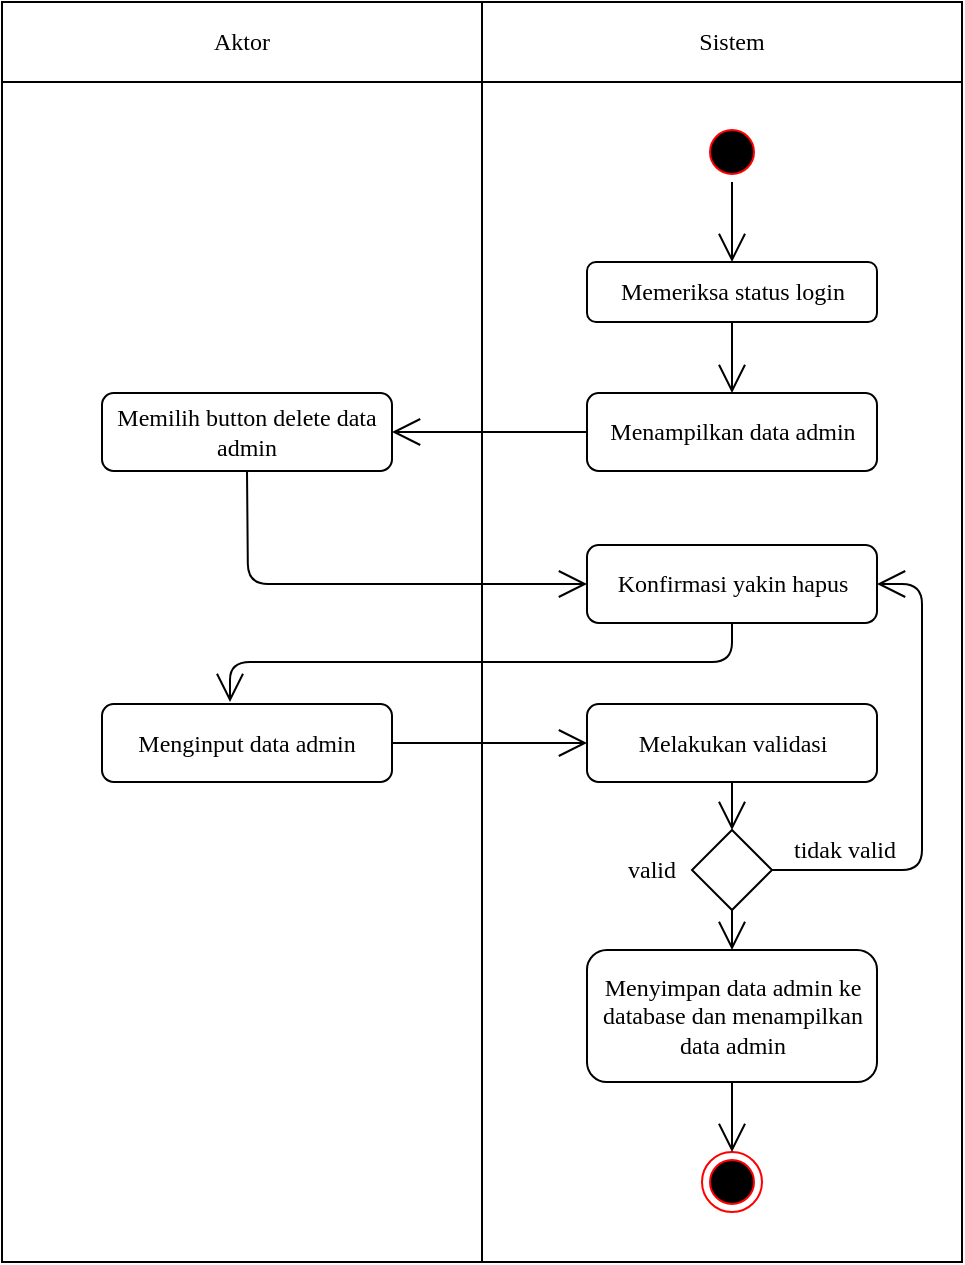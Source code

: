 <mxfile version="14.3.1" type="device"><diagram name="Page-1" id="0783ab3e-0a74-02c8-0abd-f7b4e66b4bec"><mxGraphModel dx="723" dy="361" grid="1" gridSize="10" guides="1" tooltips="1" connect="1" arrows="1" fold="1" page="1" pageScale="1" pageWidth="850" pageHeight="1100" background="#ffffff" math="0" shadow="0"><root><mxCell id="0"/><mxCell id="1" parent="0"/><mxCell id="QdDQvNgr8HdvaSCI9xST-10" value="" style="shape=internalStorage;whiteSpace=wrap;html=1;backgroundOutline=1;rounded=0;shadow=0;comic=0;startSize=20;strokeWidth=1;fontFamily=Verdana;dx=240;dy=40;" vertex="1" parent="1"><mxGeometry x="230" y="60" width="480" height="630" as="geometry"/></mxCell><mxCell id="QdDQvNgr8HdvaSCI9xST-11" value="Aktor" style="text;html=1;strokeColor=none;fillColor=none;align=center;verticalAlign=middle;whiteSpace=wrap;rounded=0;shadow=0;comic=0;startSize=20;fontFamily=Verdana;" vertex="1" parent="1"><mxGeometry x="330" y="70" width="40" height="20" as="geometry"/></mxCell><mxCell id="QdDQvNgr8HdvaSCI9xST-12" value="Sistem" style="text;html=1;strokeColor=none;fillColor=none;align=center;verticalAlign=middle;whiteSpace=wrap;rounded=0;shadow=0;comic=0;startSize=20;fontFamily=Verdana;" vertex="1" parent="1"><mxGeometry x="575" y="70" width="40" height="20" as="geometry"/></mxCell><mxCell id="QdDQvNgr8HdvaSCI9xST-13" value="" style="ellipse;html=1;shape=startState;fillColor=#000000;strokeColor=#ff0000;rounded=0;shadow=0;comic=0;startSize=20;fontFamily=Verdana;" vertex="1" parent="1"><mxGeometry x="580" y="120" width="30" height="30" as="geometry"/></mxCell><mxCell id="QdDQvNgr8HdvaSCI9xST-16" value="Menampilkan data admin" style="rounded=1;whiteSpace=wrap;html=1;shadow=0;comic=0;startSize=20;strokeWidth=1;fontFamily=Verdana;" vertex="1" parent="1"><mxGeometry x="522.5" y="255.5" width="145" height="39" as="geometry"/></mxCell><mxCell id="QdDQvNgr8HdvaSCI9xST-23" value="" style="endArrow=open;endFill=1;endSize=12;html=1;fontFamily=Verdana;exitX=0.5;exitY=1;exitDx=0;exitDy=0;entryX=0.5;entryY=0;entryDx=0;entryDy=0;" edge="1" parent="1" source="QdDQvNgr8HdvaSCI9xST-31" target="QdDQvNgr8HdvaSCI9xST-16"><mxGeometry width="160" relative="1" as="geometry"><mxPoint x="594.5" y="174" as="sourcePoint"/><mxPoint x="594.5" y="234" as="targetPoint"/></mxGeometry></mxCell><mxCell id="QdDQvNgr8HdvaSCI9xST-24" value="" style="ellipse;html=1;shape=endState;fillColor=#000000;strokeColor=#ff0000;rounded=0;shadow=0;comic=0;startSize=20;fontFamily=Verdana;" vertex="1" parent="1"><mxGeometry x="580" y="635" width="30" height="30" as="geometry"/></mxCell><mxCell id="QdDQvNgr8HdvaSCI9xST-25" style="edgeStyle=orthogonalEdgeStyle;rounded=0;orthogonalLoop=1;jettySize=auto;html=1;exitX=0.5;exitY=1;exitDx=0;exitDy=0;startSize=20;fontFamily=Verdana;" edge="1" parent="1"><mxGeometry relative="1" as="geometry"><mxPoint x="470" y="609.0" as="sourcePoint"/><mxPoint x="470" y="609.0" as="targetPoint"/></mxGeometry></mxCell><mxCell id="QdDQvNgr8HdvaSCI9xST-31" value="Memeriksa status login" style="rounded=1;whiteSpace=wrap;html=1;shadow=0;comic=0;startSize=20;strokeWidth=1;fontFamily=Verdana;" vertex="1" parent="1"><mxGeometry x="522.5" y="190" width="145" height="30" as="geometry"/></mxCell><mxCell id="QdDQvNgr8HdvaSCI9xST-34" value="" style="endArrow=open;endFill=1;endSize=12;html=1;fontFamily=Verdana;exitX=0.5;exitY=1;exitDx=0;exitDy=0;entryX=0.5;entryY=0;entryDx=0;entryDy=0;" edge="1" parent="1" source="QdDQvNgr8HdvaSCI9xST-13" target="QdDQvNgr8HdvaSCI9xST-31"><mxGeometry width="160" relative="1" as="geometry"><mxPoint x="605" y="230" as="sourcePoint"/><mxPoint x="605" y="281" as="targetPoint"/></mxGeometry></mxCell><mxCell id="QdDQvNgr8HdvaSCI9xST-35" value="Melakukan validasi" style="rounded=1;whiteSpace=wrap;html=1;shadow=0;comic=0;startSize=20;strokeWidth=1;fontFamily=Verdana;" vertex="1" parent="1"><mxGeometry x="522.5" y="411" width="145" height="39" as="geometry"/></mxCell><mxCell id="QdDQvNgr8HdvaSCI9xST-36" value="Memilih button delete data admin" style="rounded=1;whiteSpace=wrap;html=1;shadow=0;comic=0;startSize=20;strokeWidth=1;fontFamily=Verdana;" vertex="1" parent="1"><mxGeometry x="280" y="255.5" width="145" height="39" as="geometry"/></mxCell><mxCell id="QdDQvNgr8HdvaSCI9xST-37" value="Menginput data admin" style="rounded=1;whiteSpace=wrap;html=1;shadow=0;comic=0;startSize=20;strokeWidth=1;fontFamily=Verdana;" vertex="1" parent="1"><mxGeometry x="280" y="411" width="145" height="39" as="geometry"/></mxCell><mxCell id="QdDQvNgr8HdvaSCI9xST-38" value="Menyimpan data admin ke database dan menampilkan data admin" style="rounded=1;whiteSpace=wrap;html=1;shadow=0;comic=0;startSize=20;strokeWidth=1;fontFamily=Verdana;" vertex="1" parent="1"><mxGeometry x="522.5" y="534" width="145" height="66" as="geometry"/></mxCell><mxCell id="QdDQvNgr8HdvaSCI9xST-39" value="" style="rhombus;whiteSpace=wrap;html=1;rounded=0;shadow=0;comic=0;startSize=20;strokeWidth=1;fontFamily=Verdana;" vertex="1" parent="1"><mxGeometry x="575" y="474" width="40" height="40" as="geometry"/></mxCell><mxCell id="QdDQvNgr8HdvaSCI9xST-40" value="" style="endArrow=open;endFill=1;endSize=12;html=1;fontFamily=Verdana;exitX=0;exitY=0.5;exitDx=0;exitDy=0;entryX=1;entryY=0.5;entryDx=0;entryDy=0;" edge="1" parent="1" source="QdDQvNgr8HdvaSCI9xST-16" target="QdDQvNgr8HdvaSCI9xST-36"><mxGeometry width="160" relative="1" as="geometry"><mxPoint x="605" y="230" as="sourcePoint"/><mxPoint x="605" y="265.5" as="targetPoint"/></mxGeometry></mxCell><mxCell id="QdDQvNgr8HdvaSCI9xST-41" value="" style="endArrow=open;endFill=1;endSize=12;html=1;fontFamily=Verdana;exitX=0.5;exitY=1;exitDx=0;exitDy=0;entryX=0;entryY=0.5;entryDx=0;entryDy=0;" edge="1" parent="1" source="QdDQvNgr8HdvaSCI9xST-36" target="QdDQvNgr8HdvaSCI9xST-49"><mxGeometry width="160" relative="1" as="geometry"><mxPoint x="532.5" y="285" as="sourcePoint"/><mxPoint x="435" y="285" as="targetPoint"/><Array as="points"><mxPoint x="353" y="351"/></Array></mxGeometry></mxCell><mxCell id="QdDQvNgr8HdvaSCI9xST-42" value="" style="endArrow=open;endFill=1;endSize=12;html=1;fontFamily=Verdana;entryX=0;entryY=0.5;entryDx=0;entryDy=0;" edge="1" parent="1" source="QdDQvNgr8HdvaSCI9xST-37" target="QdDQvNgr8HdvaSCI9xST-35"><mxGeometry width="160" relative="1" as="geometry"><mxPoint x="532.5" y="369" as="sourcePoint"/><mxPoint x="435" y="369" as="targetPoint"/></mxGeometry></mxCell><mxCell id="QdDQvNgr8HdvaSCI9xST-43" value="" style="endArrow=open;endFill=1;endSize=12;html=1;fontFamily=Verdana;entryX=0.5;entryY=0;entryDx=0;entryDy=0;" edge="1" parent="1" source="QdDQvNgr8HdvaSCI9xST-35" target="QdDQvNgr8HdvaSCI9xST-39"><mxGeometry width="160" relative="1" as="geometry"><mxPoint x="542.5" y="379" as="sourcePoint"/><mxPoint x="445" y="379" as="targetPoint"/></mxGeometry></mxCell><mxCell id="QdDQvNgr8HdvaSCI9xST-44" value="" style="endArrow=open;endFill=1;endSize=12;html=1;fontFamily=Verdana;" edge="1" parent="1" source="QdDQvNgr8HdvaSCI9xST-39" target="QdDQvNgr8HdvaSCI9xST-38"><mxGeometry width="160" relative="1" as="geometry"><mxPoint x="605" y="460" as="sourcePoint"/><mxPoint x="605" y="484" as="targetPoint"/></mxGeometry></mxCell><mxCell id="QdDQvNgr8HdvaSCI9xST-45" value="" style="endArrow=open;endFill=1;endSize=12;html=1;fontFamily=Verdana;entryX=1;entryY=0.5;entryDx=0;entryDy=0;exitX=1;exitY=0.5;exitDx=0;exitDy=0;" edge="1" parent="1" source="QdDQvNgr8HdvaSCI9xST-39" target="QdDQvNgr8HdvaSCI9xST-49"><mxGeometry width="160" relative="1" as="geometry"><mxPoint x="435" y="356.5" as="sourcePoint"/><mxPoint x="532.5" y="356.5" as="targetPoint"/><Array as="points"><mxPoint x="690" y="494"/><mxPoint x="690" y="351"/></Array></mxGeometry></mxCell><mxCell id="QdDQvNgr8HdvaSCI9xST-46" value="" style="endArrow=open;endFill=1;endSize=12;html=1;fontFamily=Verdana;entryX=0.5;entryY=0;entryDx=0;entryDy=0;" edge="1" parent="1" source="QdDQvNgr8HdvaSCI9xST-38" target="QdDQvNgr8HdvaSCI9xST-24"><mxGeometry width="160" relative="1" as="geometry"><mxPoint x="445" y="450.5" as="sourcePoint"/><mxPoint x="542.5" y="450.5" as="targetPoint"/></mxGeometry></mxCell><mxCell id="QdDQvNgr8HdvaSCI9xST-47" value="valid" style="text;html=1;strokeColor=none;fillColor=none;align=center;verticalAlign=middle;whiteSpace=wrap;rounded=0;shadow=0;comic=0;startSize=20;fontFamily=Verdana;" vertex="1" parent="1"><mxGeometry x="535" y="484" width="40" height="20" as="geometry"/></mxCell><mxCell id="QdDQvNgr8HdvaSCI9xST-48" value="tidak valid" style="text;html=1;strokeColor=none;fillColor=none;align=center;verticalAlign=middle;whiteSpace=wrap;rounded=0;shadow=0;comic=0;startSize=20;fontFamily=Verdana;" vertex="1" parent="1"><mxGeometry x="615" y="474" width="72.5" height="20" as="geometry"/></mxCell><mxCell id="QdDQvNgr8HdvaSCI9xST-49" value="Konfirmasi yakin hapus" style="rounded=1;whiteSpace=wrap;html=1;shadow=0;comic=0;startSize=20;strokeWidth=1;fontFamily=Verdana;" vertex="1" parent="1"><mxGeometry x="522.5" y="331.5" width="145" height="39" as="geometry"/></mxCell><mxCell id="QdDQvNgr8HdvaSCI9xST-51" value="" style="endArrow=open;endFill=1;endSize=12;html=1;fontFamily=Verdana;exitX=0.5;exitY=1;exitDx=0;exitDy=0;" edge="1" parent="1" source="QdDQvNgr8HdvaSCI9xST-49"><mxGeometry width="160" relative="1" as="geometry"><mxPoint x="605" y="317.5" as="sourcePoint"/><mxPoint x="344" y="410" as="targetPoint"/><Array as="points"><mxPoint x="595" y="390"/><mxPoint x="344" y="390"/></Array></mxGeometry></mxCell></root></mxGraphModel></diagram></mxfile>
